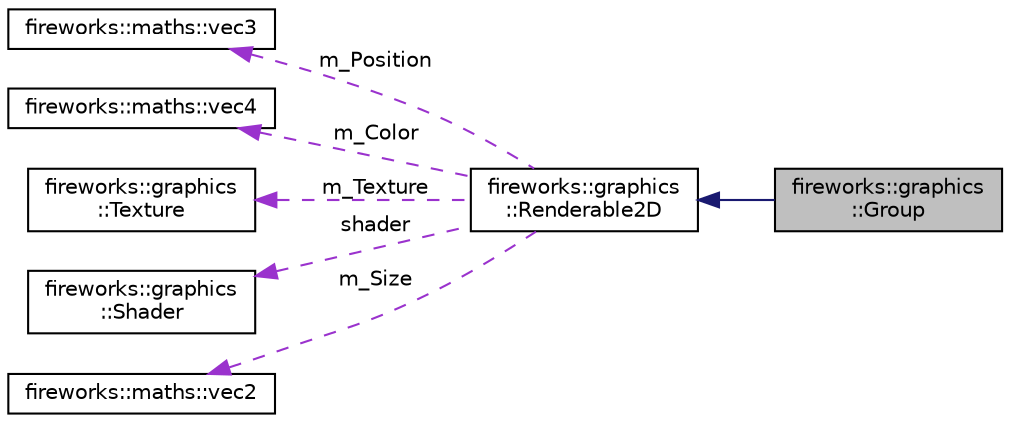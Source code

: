 digraph "fireworks::graphics::Group"
{
 // LATEX_PDF_SIZE
  edge [fontname="Helvetica",fontsize="10",labelfontname="Helvetica",labelfontsize="10"];
  node [fontname="Helvetica",fontsize="10",shape=record];
  rankdir="LR";
  Node1 [label="fireworks::graphics\l::Group",height=0.2,width=0.4,color="black", fillcolor="grey75", style="filled", fontcolor="black",tooltip="Creates groups of renderables in a hierarchical relative fashion."];
  Node2 -> Node1 [dir="back",color="midnightblue",fontsize="10",style="solid",fontname="Helvetica"];
  Node2 [label="fireworks::graphics\l::Renderable2D",height=0.2,width=0.4,color="black", fillcolor="white", style="filled",URL="$classfireworks_1_1graphics_1_1_renderable2_d.html",tooltip="The Class responsible for drawing the basic Renderable objects onto the screen."];
  Node3 -> Node2 [dir="back",color="darkorchid3",fontsize="10",style="dashed",label=" m_Position" ,fontname="Helvetica"];
  Node3 [label="fireworks::maths::vec3",height=0.2,width=0.4,color="black", fillcolor="white", style="filled",URL="$structfireworks_1_1maths_1_1vec3.html",tooltip=" "];
  Node4 -> Node2 [dir="back",color="darkorchid3",fontsize="10",style="dashed",label=" m_Color" ,fontname="Helvetica"];
  Node4 [label="fireworks::maths::vec4",height=0.2,width=0.4,color="black", fillcolor="white", style="filled",URL="$structfireworks_1_1maths_1_1vec4.html",tooltip=" "];
  Node5 -> Node2 [dir="back",color="darkorchid3",fontsize="10",style="dashed",label=" m_Texture" ,fontname="Helvetica"];
  Node5 [label="fireworks::graphics\l::Texture",height=0.2,width=0.4,color="black", fillcolor="white", style="filled",URL="$classfireworks_1_1graphics_1_1_texture.html",tooltip="The class responsible for loading Textures."];
  Node6 -> Node2 [dir="back",color="darkorchid3",fontsize="10",style="dashed",label=" shader" ,fontname="Helvetica"];
  Node6 [label="fireworks::graphics\l::Shader",height=0.2,width=0.4,color="black", fillcolor="white", style="filled",URL="$classfireworks_1_1graphics_1_1_shader.html",tooltip="The class responsible for creating amazing shaders."];
  Node7 -> Node2 [dir="back",color="darkorchid3",fontsize="10",style="dashed",label=" m_Size" ,fontname="Helvetica"];
  Node7 [label="fireworks::maths::vec2",height=0.2,width=0.4,color="black", fillcolor="white", style="filled",URL="$structfireworks_1_1maths_1_1vec2.html",tooltip=" "];
}
